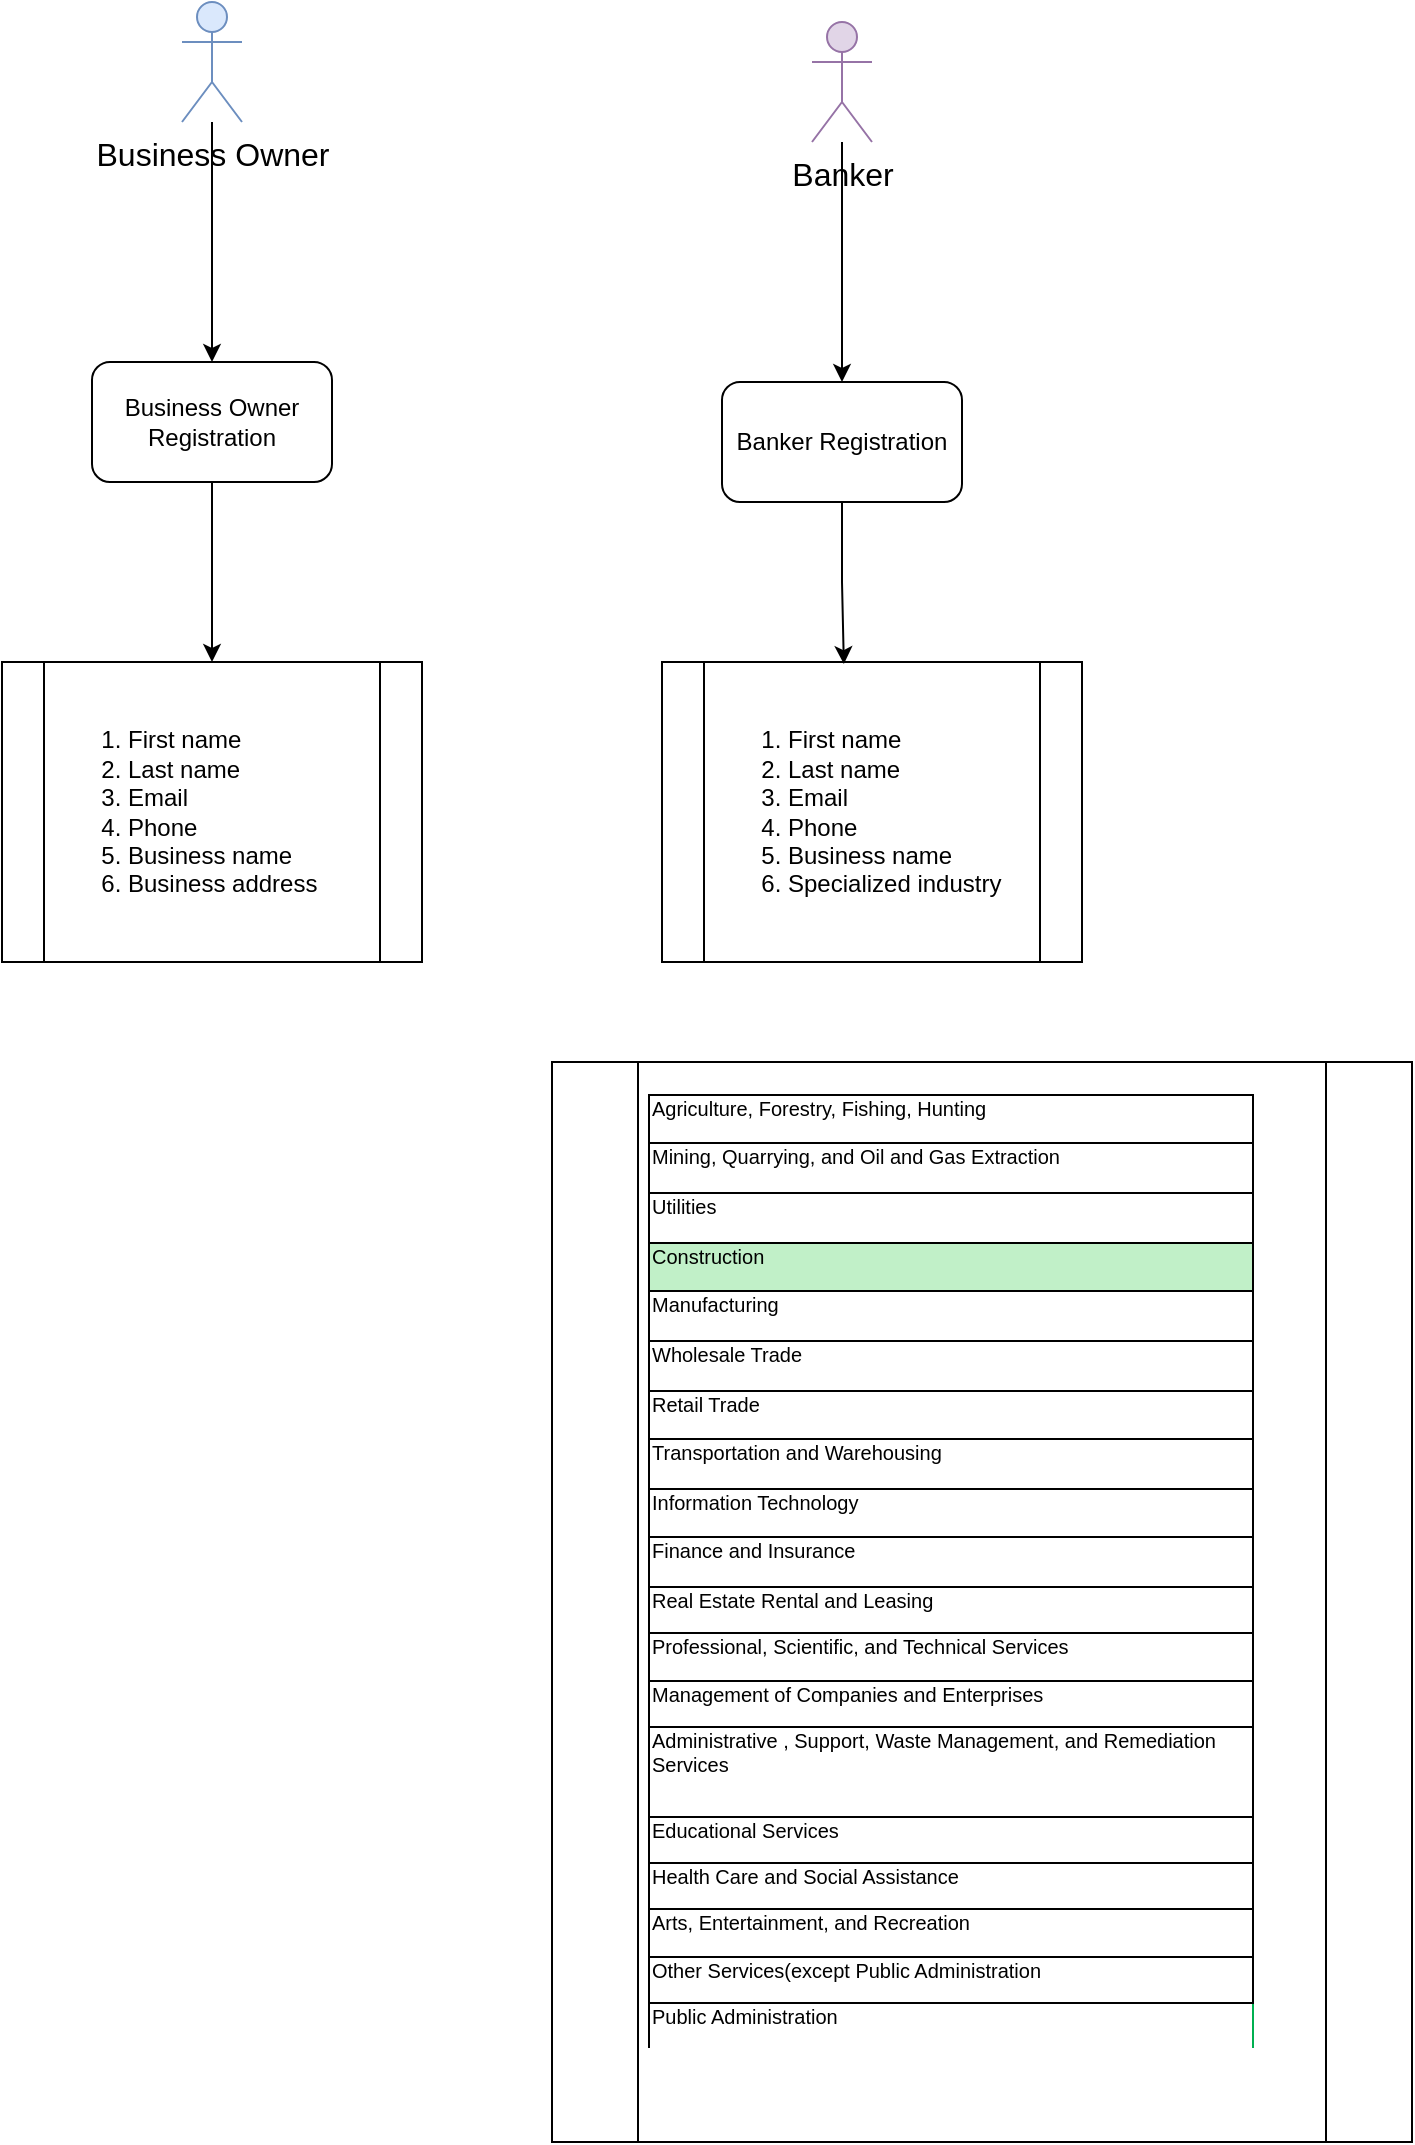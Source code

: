 <mxfile version="24.7.16">
  <diagram name="Page-1" id="4oxjagK1qWpSOyXhxGv7">
    <mxGraphModel dx="954" dy="587" grid="1" gridSize="10" guides="1" tooltips="1" connect="1" arrows="1" fold="1" page="1" pageScale="1" pageWidth="850" pageHeight="1100" background="#ffffff" math="0" shadow="0">
      <root>
        <mxCell id="0" />
        <mxCell id="1" parent="0" />
        <mxCell id="RRTjD8gpUdmGmn5Dp0Pn-3" value="" style="edgeStyle=orthogonalEdgeStyle;rounded=0;orthogonalLoop=1;jettySize=auto;html=1;" edge="1" parent="1" source="RRTjD8gpUdmGmn5Dp0Pn-10" target="RRTjD8gpUdmGmn5Dp0Pn-2">
          <mxGeometry relative="1" as="geometry">
            <mxPoint x="110" y="130" as="sourcePoint" />
          </mxGeometry>
        </mxCell>
        <mxCell id="RRTjD8gpUdmGmn5Dp0Pn-7" style="edgeStyle=orthogonalEdgeStyle;rounded=0;orthogonalLoop=1;jettySize=auto;html=1;" edge="1" parent="1" source="RRTjD8gpUdmGmn5Dp0Pn-14" target="RRTjD8gpUdmGmn5Dp0Pn-6">
          <mxGeometry relative="1" as="geometry">
            <mxPoint x="335" y="60" as="sourcePoint" />
          </mxGeometry>
        </mxCell>
        <mxCell id="RRTjD8gpUdmGmn5Dp0Pn-5" value="" style="edgeStyle=orthogonalEdgeStyle;rounded=0;orthogonalLoop=1;jettySize=auto;html=1;" edge="1" parent="1" source="RRTjD8gpUdmGmn5Dp0Pn-2" target="RRTjD8gpUdmGmn5Dp0Pn-4">
          <mxGeometry relative="1" as="geometry" />
        </mxCell>
        <mxCell id="RRTjD8gpUdmGmn5Dp0Pn-2" value="Business Owner Registration" style="rounded=1;whiteSpace=wrap;html=1;" vertex="1" parent="1">
          <mxGeometry x="50" y="190" width="120" height="60" as="geometry" />
        </mxCell>
        <mxCell id="RRTjD8gpUdmGmn5Dp0Pn-4" value="&lt;ol&gt;&lt;li&gt;First name&lt;/li&gt;&lt;li&gt;Last name&lt;/li&gt;&lt;li&gt;Email&lt;/li&gt;&lt;li&gt;Phone&lt;/li&gt;&lt;li&gt;Business name&lt;/li&gt;&lt;li&gt;Business address&lt;/li&gt;&lt;/ol&gt;" style="shape=process;whiteSpace=wrap;html=1;backgroundOutline=1;align=left;" vertex="1" parent="1">
          <mxGeometry x="5" y="340" width="210" height="150" as="geometry" />
        </mxCell>
        <mxCell id="RRTjD8gpUdmGmn5Dp0Pn-6" value="Banker Registration" style="rounded=1;whiteSpace=wrap;html=1;" vertex="1" parent="1">
          <mxGeometry x="365" y="200" width="120" height="60" as="geometry" />
        </mxCell>
        <mxCell id="RRTjD8gpUdmGmn5Dp0Pn-8" value="&lt;ol&gt;&lt;li&gt;First name&lt;/li&gt;&lt;li&gt;Last name&lt;/li&gt;&lt;li&gt;Email&lt;/li&gt;&lt;li&gt;Phone&lt;/li&gt;&lt;li&gt;Business name&lt;/li&gt;&lt;li&gt;Specialized industry&lt;/li&gt;&lt;/ol&gt;" style="shape=process;whiteSpace=wrap;html=1;backgroundOutline=1;align=left;" vertex="1" parent="1">
          <mxGeometry x="335" y="340" width="210" height="150" as="geometry" />
        </mxCell>
        <mxCell id="RRTjD8gpUdmGmn5Dp0Pn-9" style="edgeStyle=orthogonalEdgeStyle;rounded=0;orthogonalLoop=1;jettySize=auto;html=1;entryX=0.433;entryY=0.007;entryDx=0;entryDy=0;entryPerimeter=0;" edge="1" parent="1" source="RRTjD8gpUdmGmn5Dp0Pn-6" target="RRTjD8gpUdmGmn5Dp0Pn-8">
          <mxGeometry relative="1" as="geometry" />
        </mxCell>
        <mxCell id="RRTjD8gpUdmGmn5Dp0Pn-10" value="&lt;font style=&quot;font-size: 16px;&quot;&gt;Business Owner&lt;/font&gt;" style="shape=umlActor;verticalLabelPosition=bottom;verticalAlign=top;html=1;outlineConnect=0;fillColor=#dae8fc;strokeColor=#6c8ebf;" vertex="1" parent="1">
          <mxGeometry x="95" y="10" width="30" height="60" as="geometry" />
        </mxCell>
        <mxCell id="RRTjD8gpUdmGmn5Dp0Pn-14" value="&lt;font style=&quot;font-size: 16px;&quot;&gt;Banker&lt;/font&gt;" style="shape=umlActor;verticalLabelPosition=bottom;verticalAlign=top;html=1;outlineConnect=0;fillColor=#e1d5e7;strokeColor=#9673a6;" vertex="1" parent="1">
          <mxGeometry x="410" y="20" width="30" height="60" as="geometry" />
        </mxCell>
        <mxCell id="RRTjD8gpUdmGmn5Dp0Pn-17" value="&lt;table style=&quot;font-size: 10px;&quot;&gt;&lt;tbody&gt;&lt;tr&gt;&lt;td&gt;&lt;table style=&quot;border-collapse: collapse; width: 227pt;&quot; width=&quot;303&quot; cellspacing=&quot;0&quot; cellpadding=&quot;0&quot; border=&quot;0&quot;&gt;&lt;colgroup&gt;&lt;col style=&quot;width: 227pt;&quot; width=&quot;303&quot;&gt;&lt;/colgroup&gt;&lt;tbody&gt;&lt;tr style=&quot;height: 17pt;&quot; height=&quot;23&quot;&gt;&lt;td style=&quot;padding-top: 1px; padding-right: 1px; padding-left: 1px; font-family: &amp;quot;Aptos Narrow&amp;quot;, sans-serif; vertical-align: top; border-top: 0.5pt solid black; border-right: 0.5pt solid black; border-bottom: none; border-left: 0.5pt solid black; border-image: initial; height: 17pt; width: 227pt;&quot; width=&quot;303&quot; class=&quot;xl65&quot; height=&quot;23&quot;&gt;Agriculture, Forestry, Fishing, Hunting&lt;/td&gt;&lt;/tr&gt;&lt;tr style=&quot;height: 17pt;&quot; height=&quot;23&quot;&gt;&lt;td style=&quot;padding-top: 1px; padding-right: 1px; padding-left: 1px; font-family: &amp;quot;Aptos Narrow&amp;quot;, sans-serif; vertical-align: top; border-top: 0.5pt solid black; border-right: 0.5pt solid black; border-bottom: none; border-left: 0.5pt solid black; border-image: initial; height: 17pt; width: 227pt;&quot; width=&quot;303&quot; class=&quot;xl65&quot; height=&quot;23&quot;&gt;Mining, Quarrying, and Oil and Gas Extraction&lt;/td&gt;&lt;/tr&gt;&lt;tr style=&quot;height: 17pt;&quot; height=&quot;23&quot;&gt;&lt;td style=&quot;padding-top: 1px; padding-right: 1px; padding-left: 1px; font-family: &amp;quot;Aptos Narrow&amp;quot;, sans-serif; vertical-align: top; border-top: 0.5pt solid black; border-right: 0.5pt solid black; border-bottom: none; border-left: 0.5pt solid black; border-image: initial; height: 17pt; width: 227pt;&quot; width=&quot;303&quot; class=&quot;xl65&quot; height=&quot;23&quot;&gt;Utilities&lt;/td&gt;&lt;/tr&gt;&lt;tr style=&quot;height: 17pt;&quot; height=&quot;23&quot;&gt;&lt;td style=&quot;padding-top: 1px; padding-right: 1px; padding-left: 1px; font-family: &amp;quot;Aptos Narrow&amp;quot;, sans-serif; vertical-align: top; border-top: 0.5pt solid black; border-right: 0.5pt solid black; border-bottom: none; border-left: 0.5pt solid black; border-image: initial; background: rgb(193, 240, 200); height: 17pt; width: 227pt;&quot; width=&quot;303&quot; class=&quot;xl67&quot; height=&quot;23&quot;&gt;Construction&lt;/td&gt;&lt;/tr&gt;&lt;tr style=&quot;height: 17pt;&quot; height=&quot;23&quot;&gt;&lt;td style=&quot;padding-top: 1px; padding-right: 1px; padding-left: 1px; font-family: &amp;quot;Aptos Narrow&amp;quot;, sans-serif; vertical-align: top; border-top: 0.5pt solid black; border-right: 0.5pt solid black; border-bottom: none; border-left: 0.5pt solid black; border-image: initial; height: 17pt; width: 227pt;&quot; width=&quot;303&quot; class=&quot;xl65&quot; height=&quot;23&quot;&gt;Manufacturing&lt;/td&gt;&lt;/tr&gt;&lt;tr style=&quot;height: 17pt;&quot; height=&quot;23&quot;&gt;&lt;td style=&quot;padding-top: 1px; padding-right: 1px; padding-left: 1px; font-family: &amp;quot;Aptos Narrow&amp;quot;, sans-serif; vertical-align: top; border-top: 0.5pt solid black; border-right: 0.5pt solid black; border-bottom: none; border-left: 0.5pt solid black; border-image: initial; height: 17pt; width: 227pt;&quot; width=&quot;303&quot; class=&quot;xl65&quot; height=&quot;23&quot;&gt;Wholesale Trade&lt;/td&gt;&lt;/tr&gt;&lt;tr style=&quot;height: 17pt;&quot; height=&quot;23&quot;&gt;&lt;td style=&quot;padding-top: 1px; padding-right: 1px; padding-left: 1px; font-family: &amp;quot;Aptos Narrow&amp;quot;, sans-serif; vertical-align: top; border-top: 0.5pt solid black; border-right: 0.5pt solid black; border-bottom: none; border-left: 0.5pt solid black; border-image: initial; height: 17pt; width: 227pt;&quot; width=&quot;303&quot; class=&quot;xl65&quot; height=&quot;23&quot;&gt;Retail Trade&lt;/td&gt;&lt;/tr&gt;&lt;tr style=&quot;height: 17pt;&quot; height=&quot;23&quot;&gt;&lt;td style=&quot;padding-top: 1px; padding-right: 1px; padding-left: 1px; font-family: &amp;quot;Aptos Narrow&amp;quot;, sans-serif; vertical-align: top; border-top: 0.5pt solid black; border-right: 0.5pt solid black; border-bottom: none; border-left: 0.5pt solid black; border-image: initial; height: 17pt; width: 227pt;&quot; width=&quot;303&quot; class=&quot;xl65&quot; height=&quot;23&quot;&gt;Transportation and Warehousing&lt;/td&gt;&lt;/tr&gt;&lt;tr style=&quot;height: 17pt;&quot; height=&quot;23&quot;&gt;&lt;td style=&quot;padding-top: 1px; padding-right: 1px; padding-left: 1px; font-family: &amp;quot;Aptos Narrow&amp;quot;, sans-serif; vertical-align: top; border-top: 0.5pt solid black; border-right: 0.5pt solid black; border-bottom: none; border-left: 0.5pt solid black; border-image: initial; height: 17pt; width: 227pt;&quot; width=&quot;303&quot; class=&quot;xl65&quot; height=&quot;23&quot;&gt;Information Technology&lt;/td&gt;&lt;/tr&gt;&lt;tr style=&quot;height: 17pt;&quot; height=&quot;23&quot;&gt;&lt;td style=&quot;padding-top: 1px; padding-right: 1px; padding-left: 1px; font-family: &amp;quot;Aptos Narrow&amp;quot;, sans-serif; vertical-align: top; border-top: 0.5pt solid black; border-right: 0.5pt solid black; border-bottom: none; border-left: 0.5pt solid black; border-image: initial; height: 17pt; width: 227pt;&quot; width=&quot;303&quot; class=&quot;xl65&quot; height=&quot;23&quot;&gt;Finance and Insurance&lt;/td&gt;&lt;/tr&gt;&lt;tr style=&quot;height: 16pt;&quot; height=&quot;21&quot;&gt;&lt;td style=&quot;padding-top: 1px; padding-right: 1px; padding-left: 1px; font-family: &amp;quot;Aptos Narrow&amp;quot;, sans-serif; vertical-align: top; border-top: 0.5pt solid black; border-right: 0.5pt solid black; border-bottom: none; border-left: 0.5pt solid black; border-image: initial; height: 16pt; width: 227pt;&quot; width=&quot;303&quot; class=&quot;xl65&quot; height=&quot;21&quot;&gt;Real Estate Rental and Leasing&lt;/td&gt;&lt;/tr&gt;&lt;tr style=&quot;height: 16pt;&quot; height=&quot;21&quot;&gt;&lt;td style=&quot;padding-top: 1px; padding-right: 1px; padding-left: 1px; font-family: &amp;quot;Aptos Narrow&amp;quot;, sans-serif; vertical-align: top; border-top: 0.5pt solid black; border-right: 0.5pt solid black; border-bottom: none; border-left: 0.5pt solid black; border-image: initial; height: 16pt; width: 227pt;&quot; width=&quot;303&quot; class=&quot;xl65&quot; height=&quot;21&quot;&gt;Professional, Scientific, and Technical Services&lt;/td&gt;&lt;/tr&gt;&lt;tr style=&quot;height: 16pt;&quot; height=&quot;21&quot;&gt;&lt;td style=&quot;padding-top: 1px; padding-right: 1px; padding-left: 1px; font-family: &amp;quot;Aptos Narrow&amp;quot;, sans-serif; vertical-align: top; border-top: 0.5pt solid black; border-right: 0.5pt solid black; border-bottom: none; border-left: 0.5pt solid black; border-image: initial; height: 16pt; width: 227pt;&quot; width=&quot;303&quot; class=&quot;xl65&quot; height=&quot;21&quot;&gt;Management of Companies and Enterprises&lt;/td&gt;&lt;/tr&gt;&lt;tr style=&quot;height: 32pt;&quot; height=&quot;43&quot;&gt;&lt;td style=&quot;padding-top: 1px; padding-right: 1px; padding-left: 1px; font-family: &amp;quot;Aptos Narrow&amp;quot;, sans-serif; vertical-align: top; border-top: 0.5pt solid black; border-right: 0.5pt solid black; border-bottom: none; border-left: 0.5pt solid black; border-image: initial; height: 32pt; width: 227pt;&quot; width=&quot;303&quot; class=&quot;xl65&quot; height=&quot;43&quot;&gt;Administrative , Support, Waste Management, and Remediation Services&amp;nbsp;&lt;/td&gt;&lt;/tr&gt;&lt;tr style=&quot;height: 16pt;&quot; height=&quot;21&quot;&gt;&lt;td style=&quot;padding-top: 1px; padding-right: 1px; padding-left: 1px; font-family: &amp;quot;Aptos Narrow&amp;quot;, sans-serif; vertical-align: top; border-top: 0.5pt solid black; border-right: 0.5pt solid black; border-bottom: none; border-left: 0.5pt solid black; border-image: initial; height: 16pt; width: 227pt;&quot; width=&quot;303&quot; class=&quot;xl65&quot; height=&quot;21&quot;&gt;Educational Services&lt;/td&gt;&lt;/tr&gt;&lt;tr style=&quot;height: 16pt;&quot; height=&quot;21&quot;&gt;&lt;td style=&quot;padding-top: 1px; padding-right: 1px; padding-left: 1px; font-family: &amp;quot;Aptos Narrow&amp;quot;, sans-serif; vertical-align: top; border-top: 0.5pt solid black; border-right: 0.5pt solid black; border-bottom: none; border-left: 0.5pt solid black; border-image: initial; height: 16pt; width: 227pt;&quot; width=&quot;303&quot; class=&quot;xl65&quot; height=&quot;21&quot;&gt;Health Care and Social Assistance&amp;nbsp;&lt;/td&gt;&lt;/tr&gt;&lt;tr style=&quot;height: 16pt;&quot; height=&quot;21&quot;&gt;&lt;td style=&quot;padding-top: 1px; padding-right: 1px; padding-left: 1px; font-family: &amp;quot;Aptos Narrow&amp;quot;, sans-serif; vertical-align: top; border-top: 0.5pt solid black; border-right: 0.5pt solid black; border-bottom: none; border-left: 0.5pt solid black; border-image: initial; height: 16pt; width: 227pt;&quot; width=&quot;303&quot; class=&quot;xl65&quot; height=&quot;21&quot;&gt;Arts, Entertainment, and Recreation&lt;/td&gt;&lt;/tr&gt;&lt;tr style=&quot;height: 16pt;&quot; height=&quot;21&quot;&gt;&lt;td style=&quot;padding-top: 1px; padding-right: 1px; padding-left: 1px; font-family: &amp;quot;Aptos Narrow&amp;quot;, sans-serif; vertical-align: top; border-top: 0.5pt solid black; border-right: 0.5pt solid black; border-bottom: none; border-left: 0.5pt solid black; border-image: initial; height: 16pt; width: 227pt;&quot; width=&quot;303&quot; class=&quot;xl65&quot; height=&quot;21&quot;&gt;Other Services(except Public Administration&lt;/td&gt;&lt;/tr&gt;&lt;tr style=&quot;height: 16pt;&quot; height=&quot;21&quot;&gt;&lt;td style=&quot;padding-top: 1px; padding-right: 1px; padding-left: 1px; font-family: &amp;quot;Aptos Narrow&amp;quot;, sans-serif; vertical-align: top; border-top: 0.5pt solid black; border-right: 0.5pt solid rgb(0, 176, 80); border-bottom: none; border-left: 0.5pt solid black; border-image: initial; height: 16pt; width: 227pt;&quot; width=&quot;303&quot; class=&quot;xl66&quot; height=&quot;21&quot;&gt;Public Administration&lt;/td&gt;&lt;/tr&gt;&lt;/tbody&gt;&lt;/table&gt;&lt;/td&gt;&lt;/tr&gt;&lt;tr&gt;&lt;td&gt;&lt;br&gt;&lt;/td&gt;&lt;/tr&gt;&lt;tr&gt;&lt;td&gt;&lt;br&gt;&lt;/td&gt;&lt;/tr&gt;&lt;/tbody&gt;&lt;/table&gt;" style="shape=process;whiteSpace=wrap;html=1;backgroundOutline=1;align=left;" vertex="1" parent="1">
          <mxGeometry x="280" y="540" width="430" height="540" as="geometry" />
        </mxCell>
      </root>
    </mxGraphModel>
  </diagram>
</mxfile>
